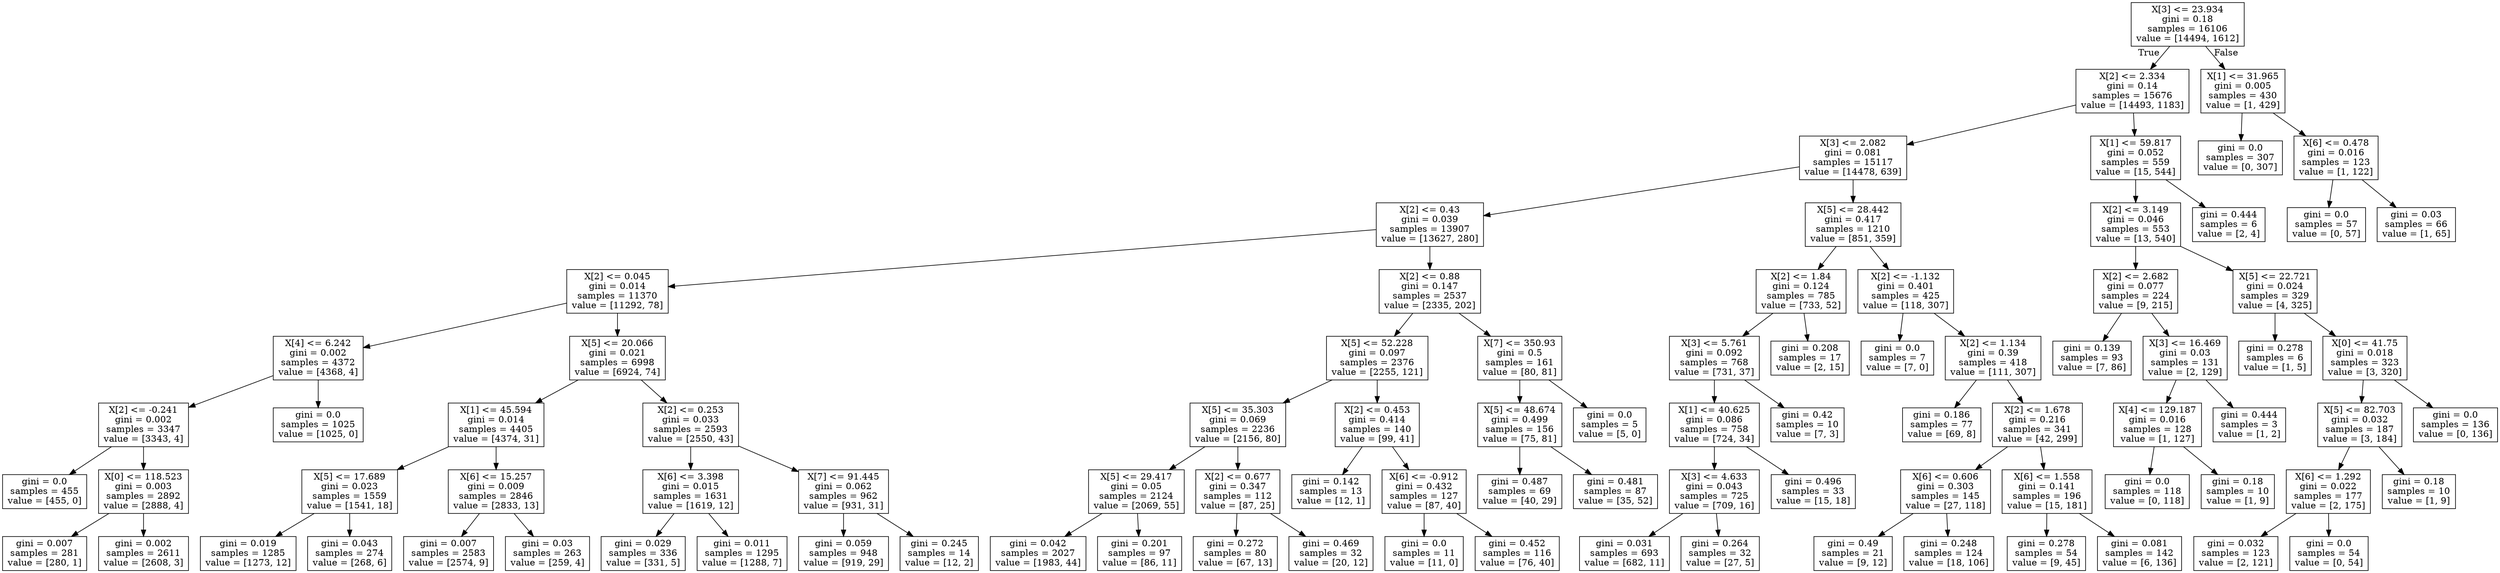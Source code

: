 digraph Tree {
node [shape=box] ;
0 [label="X[3] <= 23.934\ngini = 0.18\nsamples = 16106\nvalue = [14494, 1612]"] ;
1 [label="X[2] <= 2.334\ngini = 0.14\nsamples = 15676\nvalue = [14493, 1183]"] ;
0 -> 1 [labeldistance=2.5, labelangle=45, headlabel="True"] ;
2 [label="X[3] <= 2.082\ngini = 0.081\nsamples = 15117\nvalue = [14478, 639]"] ;
1 -> 2 ;
3 [label="X[2] <= 0.43\ngini = 0.039\nsamples = 13907\nvalue = [13627, 280]"] ;
2 -> 3 ;
4 [label="X[2] <= 0.045\ngini = 0.014\nsamples = 11370\nvalue = [11292, 78]"] ;
3 -> 4 ;
5 [label="X[4] <= 6.242\ngini = 0.002\nsamples = 4372\nvalue = [4368, 4]"] ;
4 -> 5 ;
6 [label="X[2] <= -0.241\ngini = 0.002\nsamples = 3347\nvalue = [3343, 4]"] ;
5 -> 6 ;
7 [label="gini = 0.0\nsamples = 455\nvalue = [455, 0]"] ;
6 -> 7 ;
8 [label="X[0] <= 118.523\ngini = 0.003\nsamples = 2892\nvalue = [2888, 4]"] ;
6 -> 8 ;
9 [label="gini = 0.007\nsamples = 281\nvalue = [280, 1]"] ;
8 -> 9 ;
10 [label="gini = 0.002\nsamples = 2611\nvalue = [2608, 3]"] ;
8 -> 10 ;
11 [label="gini = 0.0\nsamples = 1025\nvalue = [1025, 0]"] ;
5 -> 11 ;
12 [label="X[5] <= 20.066\ngini = 0.021\nsamples = 6998\nvalue = [6924, 74]"] ;
4 -> 12 ;
13 [label="X[1] <= 45.594\ngini = 0.014\nsamples = 4405\nvalue = [4374, 31]"] ;
12 -> 13 ;
14 [label="X[5] <= 17.689\ngini = 0.023\nsamples = 1559\nvalue = [1541, 18]"] ;
13 -> 14 ;
15 [label="gini = 0.019\nsamples = 1285\nvalue = [1273, 12]"] ;
14 -> 15 ;
16 [label="gini = 0.043\nsamples = 274\nvalue = [268, 6]"] ;
14 -> 16 ;
17 [label="X[6] <= 15.257\ngini = 0.009\nsamples = 2846\nvalue = [2833, 13]"] ;
13 -> 17 ;
18 [label="gini = 0.007\nsamples = 2583\nvalue = [2574, 9]"] ;
17 -> 18 ;
19 [label="gini = 0.03\nsamples = 263\nvalue = [259, 4]"] ;
17 -> 19 ;
20 [label="X[2] <= 0.253\ngini = 0.033\nsamples = 2593\nvalue = [2550, 43]"] ;
12 -> 20 ;
21 [label="X[6] <= 3.398\ngini = 0.015\nsamples = 1631\nvalue = [1619, 12]"] ;
20 -> 21 ;
22 [label="gini = 0.029\nsamples = 336\nvalue = [331, 5]"] ;
21 -> 22 ;
23 [label="gini = 0.011\nsamples = 1295\nvalue = [1288, 7]"] ;
21 -> 23 ;
24 [label="X[7] <= 91.445\ngini = 0.062\nsamples = 962\nvalue = [931, 31]"] ;
20 -> 24 ;
25 [label="gini = 0.059\nsamples = 948\nvalue = [919, 29]"] ;
24 -> 25 ;
26 [label="gini = 0.245\nsamples = 14\nvalue = [12, 2]"] ;
24 -> 26 ;
27 [label="X[2] <= 0.88\ngini = 0.147\nsamples = 2537\nvalue = [2335, 202]"] ;
3 -> 27 ;
28 [label="X[5] <= 52.228\ngini = 0.097\nsamples = 2376\nvalue = [2255, 121]"] ;
27 -> 28 ;
29 [label="X[5] <= 35.303\ngini = 0.069\nsamples = 2236\nvalue = [2156, 80]"] ;
28 -> 29 ;
30 [label="X[5] <= 29.417\ngini = 0.05\nsamples = 2124\nvalue = [2069, 55]"] ;
29 -> 30 ;
31 [label="gini = 0.042\nsamples = 2027\nvalue = [1983, 44]"] ;
30 -> 31 ;
32 [label="gini = 0.201\nsamples = 97\nvalue = [86, 11]"] ;
30 -> 32 ;
33 [label="X[2] <= 0.677\ngini = 0.347\nsamples = 112\nvalue = [87, 25]"] ;
29 -> 33 ;
34 [label="gini = 0.272\nsamples = 80\nvalue = [67, 13]"] ;
33 -> 34 ;
35 [label="gini = 0.469\nsamples = 32\nvalue = [20, 12]"] ;
33 -> 35 ;
36 [label="X[2] <= 0.453\ngini = 0.414\nsamples = 140\nvalue = [99, 41]"] ;
28 -> 36 ;
37 [label="gini = 0.142\nsamples = 13\nvalue = [12, 1]"] ;
36 -> 37 ;
38 [label="X[6] <= -0.912\ngini = 0.432\nsamples = 127\nvalue = [87, 40]"] ;
36 -> 38 ;
39 [label="gini = 0.0\nsamples = 11\nvalue = [11, 0]"] ;
38 -> 39 ;
40 [label="gini = 0.452\nsamples = 116\nvalue = [76, 40]"] ;
38 -> 40 ;
41 [label="X[7] <= 350.93\ngini = 0.5\nsamples = 161\nvalue = [80, 81]"] ;
27 -> 41 ;
42 [label="X[5] <= 48.674\ngini = 0.499\nsamples = 156\nvalue = [75, 81]"] ;
41 -> 42 ;
43 [label="gini = 0.487\nsamples = 69\nvalue = [40, 29]"] ;
42 -> 43 ;
44 [label="gini = 0.481\nsamples = 87\nvalue = [35, 52]"] ;
42 -> 44 ;
45 [label="gini = 0.0\nsamples = 5\nvalue = [5, 0]"] ;
41 -> 45 ;
46 [label="X[5] <= 28.442\ngini = 0.417\nsamples = 1210\nvalue = [851, 359]"] ;
2 -> 46 ;
47 [label="X[2] <= 1.84\ngini = 0.124\nsamples = 785\nvalue = [733, 52]"] ;
46 -> 47 ;
48 [label="X[3] <= 5.761\ngini = 0.092\nsamples = 768\nvalue = [731, 37]"] ;
47 -> 48 ;
49 [label="X[1] <= 40.625\ngini = 0.086\nsamples = 758\nvalue = [724, 34]"] ;
48 -> 49 ;
50 [label="X[3] <= 4.633\ngini = 0.043\nsamples = 725\nvalue = [709, 16]"] ;
49 -> 50 ;
51 [label="gini = 0.031\nsamples = 693\nvalue = [682, 11]"] ;
50 -> 51 ;
52 [label="gini = 0.264\nsamples = 32\nvalue = [27, 5]"] ;
50 -> 52 ;
53 [label="gini = 0.496\nsamples = 33\nvalue = [15, 18]"] ;
49 -> 53 ;
54 [label="gini = 0.42\nsamples = 10\nvalue = [7, 3]"] ;
48 -> 54 ;
55 [label="gini = 0.208\nsamples = 17\nvalue = [2, 15]"] ;
47 -> 55 ;
56 [label="X[2] <= -1.132\ngini = 0.401\nsamples = 425\nvalue = [118, 307]"] ;
46 -> 56 ;
57 [label="gini = 0.0\nsamples = 7\nvalue = [7, 0]"] ;
56 -> 57 ;
58 [label="X[2] <= 1.134\ngini = 0.39\nsamples = 418\nvalue = [111, 307]"] ;
56 -> 58 ;
59 [label="gini = 0.186\nsamples = 77\nvalue = [69, 8]"] ;
58 -> 59 ;
60 [label="X[2] <= 1.678\ngini = 0.216\nsamples = 341\nvalue = [42, 299]"] ;
58 -> 60 ;
61 [label="X[6] <= 0.606\ngini = 0.303\nsamples = 145\nvalue = [27, 118]"] ;
60 -> 61 ;
62 [label="gini = 0.49\nsamples = 21\nvalue = [9, 12]"] ;
61 -> 62 ;
63 [label="gini = 0.248\nsamples = 124\nvalue = [18, 106]"] ;
61 -> 63 ;
64 [label="X[6] <= 1.558\ngini = 0.141\nsamples = 196\nvalue = [15, 181]"] ;
60 -> 64 ;
65 [label="gini = 0.278\nsamples = 54\nvalue = [9, 45]"] ;
64 -> 65 ;
66 [label="gini = 0.081\nsamples = 142\nvalue = [6, 136]"] ;
64 -> 66 ;
67 [label="X[1] <= 59.817\ngini = 0.052\nsamples = 559\nvalue = [15, 544]"] ;
1 -> 67 ;
68 [label="X[2] <= 3.149\ngini = 0.046\nsamples = 553\nvalue = [13, 540]"] ;
67 -> 68 ;
69 [label="X[2] <= 2.682\ngini = 0.077\nsamples = 224\nvalue = [9, 215]"] ;
68 -> 69 ;
70 [label="gini = 0.139\nsamples = 93\nvalue = [7, 86]"] ;
69 -> 70 ;
71 [label="X[3] <= 16.469\ngini = 0.03\nsamples = 131\nvalue = [2, 129]"] ;
69 -> 71 ;
72 [label="X[4] <= 129.187\ngini = 0.016\nsamples = 128\nvalue = [1, 127]"] ;
71 -> 72 ;
73 [label="gini = 0.0\nsamples = 118\nvalue = [0, 118]"] ;
72 -> 73 ;
74 [label="gini = 0.18\nsamples = 10\nvalue = [1, 9]"] ;
72 -> 74 ;
75 [label="gini = 0.444\nsamples = 3\nvalue = [1, 2]"] ;
71 -> 75 ;
76 [label="X[5] <= 22.721\ngini = 0.024\nsamples = 329\nvalue = [4, 325]"] ;
68 -> 76 ;
77 [label="gini = 0.278\nsamples = 6\nvalue = [1, 5]"] ;
76 -> 77 ;
78 [label="X[0] <= 41.75\ngini = 0.018\nsamples = 323\nvalue = [3, 320]"] ;
76 -> 78 ;
79 [label="X[5] <= 82.703\ngini = 0.032\nsamples = 187\nvalue = [3, 184]"] ;
78 -> 79 ;
80 [label="X[6] <= 1.292\ngini = 0.022\nsamples = 177\nvalue = [2, 175]"] ;
79 -> 80 ;
81 [label="gini = 0.032\nsamples = 123\nvalue = [2, 121]"] ;
80 -> 81 ;
82 [label="gini = 0.0\nsamples = 54\nvalue = [0, 54]"] ;
80 -> 82 ;
83 [label="gini = 0.18\nsamples = 10\nvalue = [1, 9]"] ;
79 -> 83 ;
84 [label="gini = 0.0\nsamples = 136\nvalue = [0, 136]"] ;
78 -> 84 ;
85 [label="gini = 0.444\nsamples = 6\nvalue = [2, 4]"] ;
67 -> 85 ;
86 [label="X[1] <= 31.965\ngini = 0.005\nsamples = 430\nvalue = [1, 429]"] ;
0 -> 86 [labeldistance=2.5, labelangle=-45, headlabel="False"] ;
87 [label="gini = 0.0\nsamples = 307\nvalue = [0, 307]"] ;
86 -> 87 ;
88 [label="X[6] <= 0.478\ngini = 0.016\nsamples = 123\nvalue = [1, 122]"] ;
86 -> 88 ;
89 [label="gini = 0.0\nsamples = 57\nvalue = [0, 57]"] ;
88 -> 89 ;
90 [label="gini = 0.03\nsamples = 66\nvalue = [1, 65]"] ;
88 -> 90 ;
}